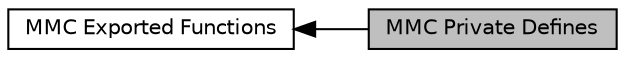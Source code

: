 digraph "MMC Private Defines"
{
  edge [fontname="Helvetica",fontsize="10",labelfontname="Helvetica",labelfontsize="10"];
  node [fontname="Helvetica",fontsize="10",shape=record];
  rankdir=LR;
  Node1 [label="MMC Exported Functions",height=0.2,width=0.4,color="black", fillcolor="white", style="filled",URL="$group___m_m_c___exported___functions.html"];
  Node0 [label="MMC Private Defines",height=0.2,width=0.4,color="black", fillcolor="grey75", style="filled", fontcolor="black"];
  Node1->Node0 [shape=plaintext, dir="back", style="solid"];
}
